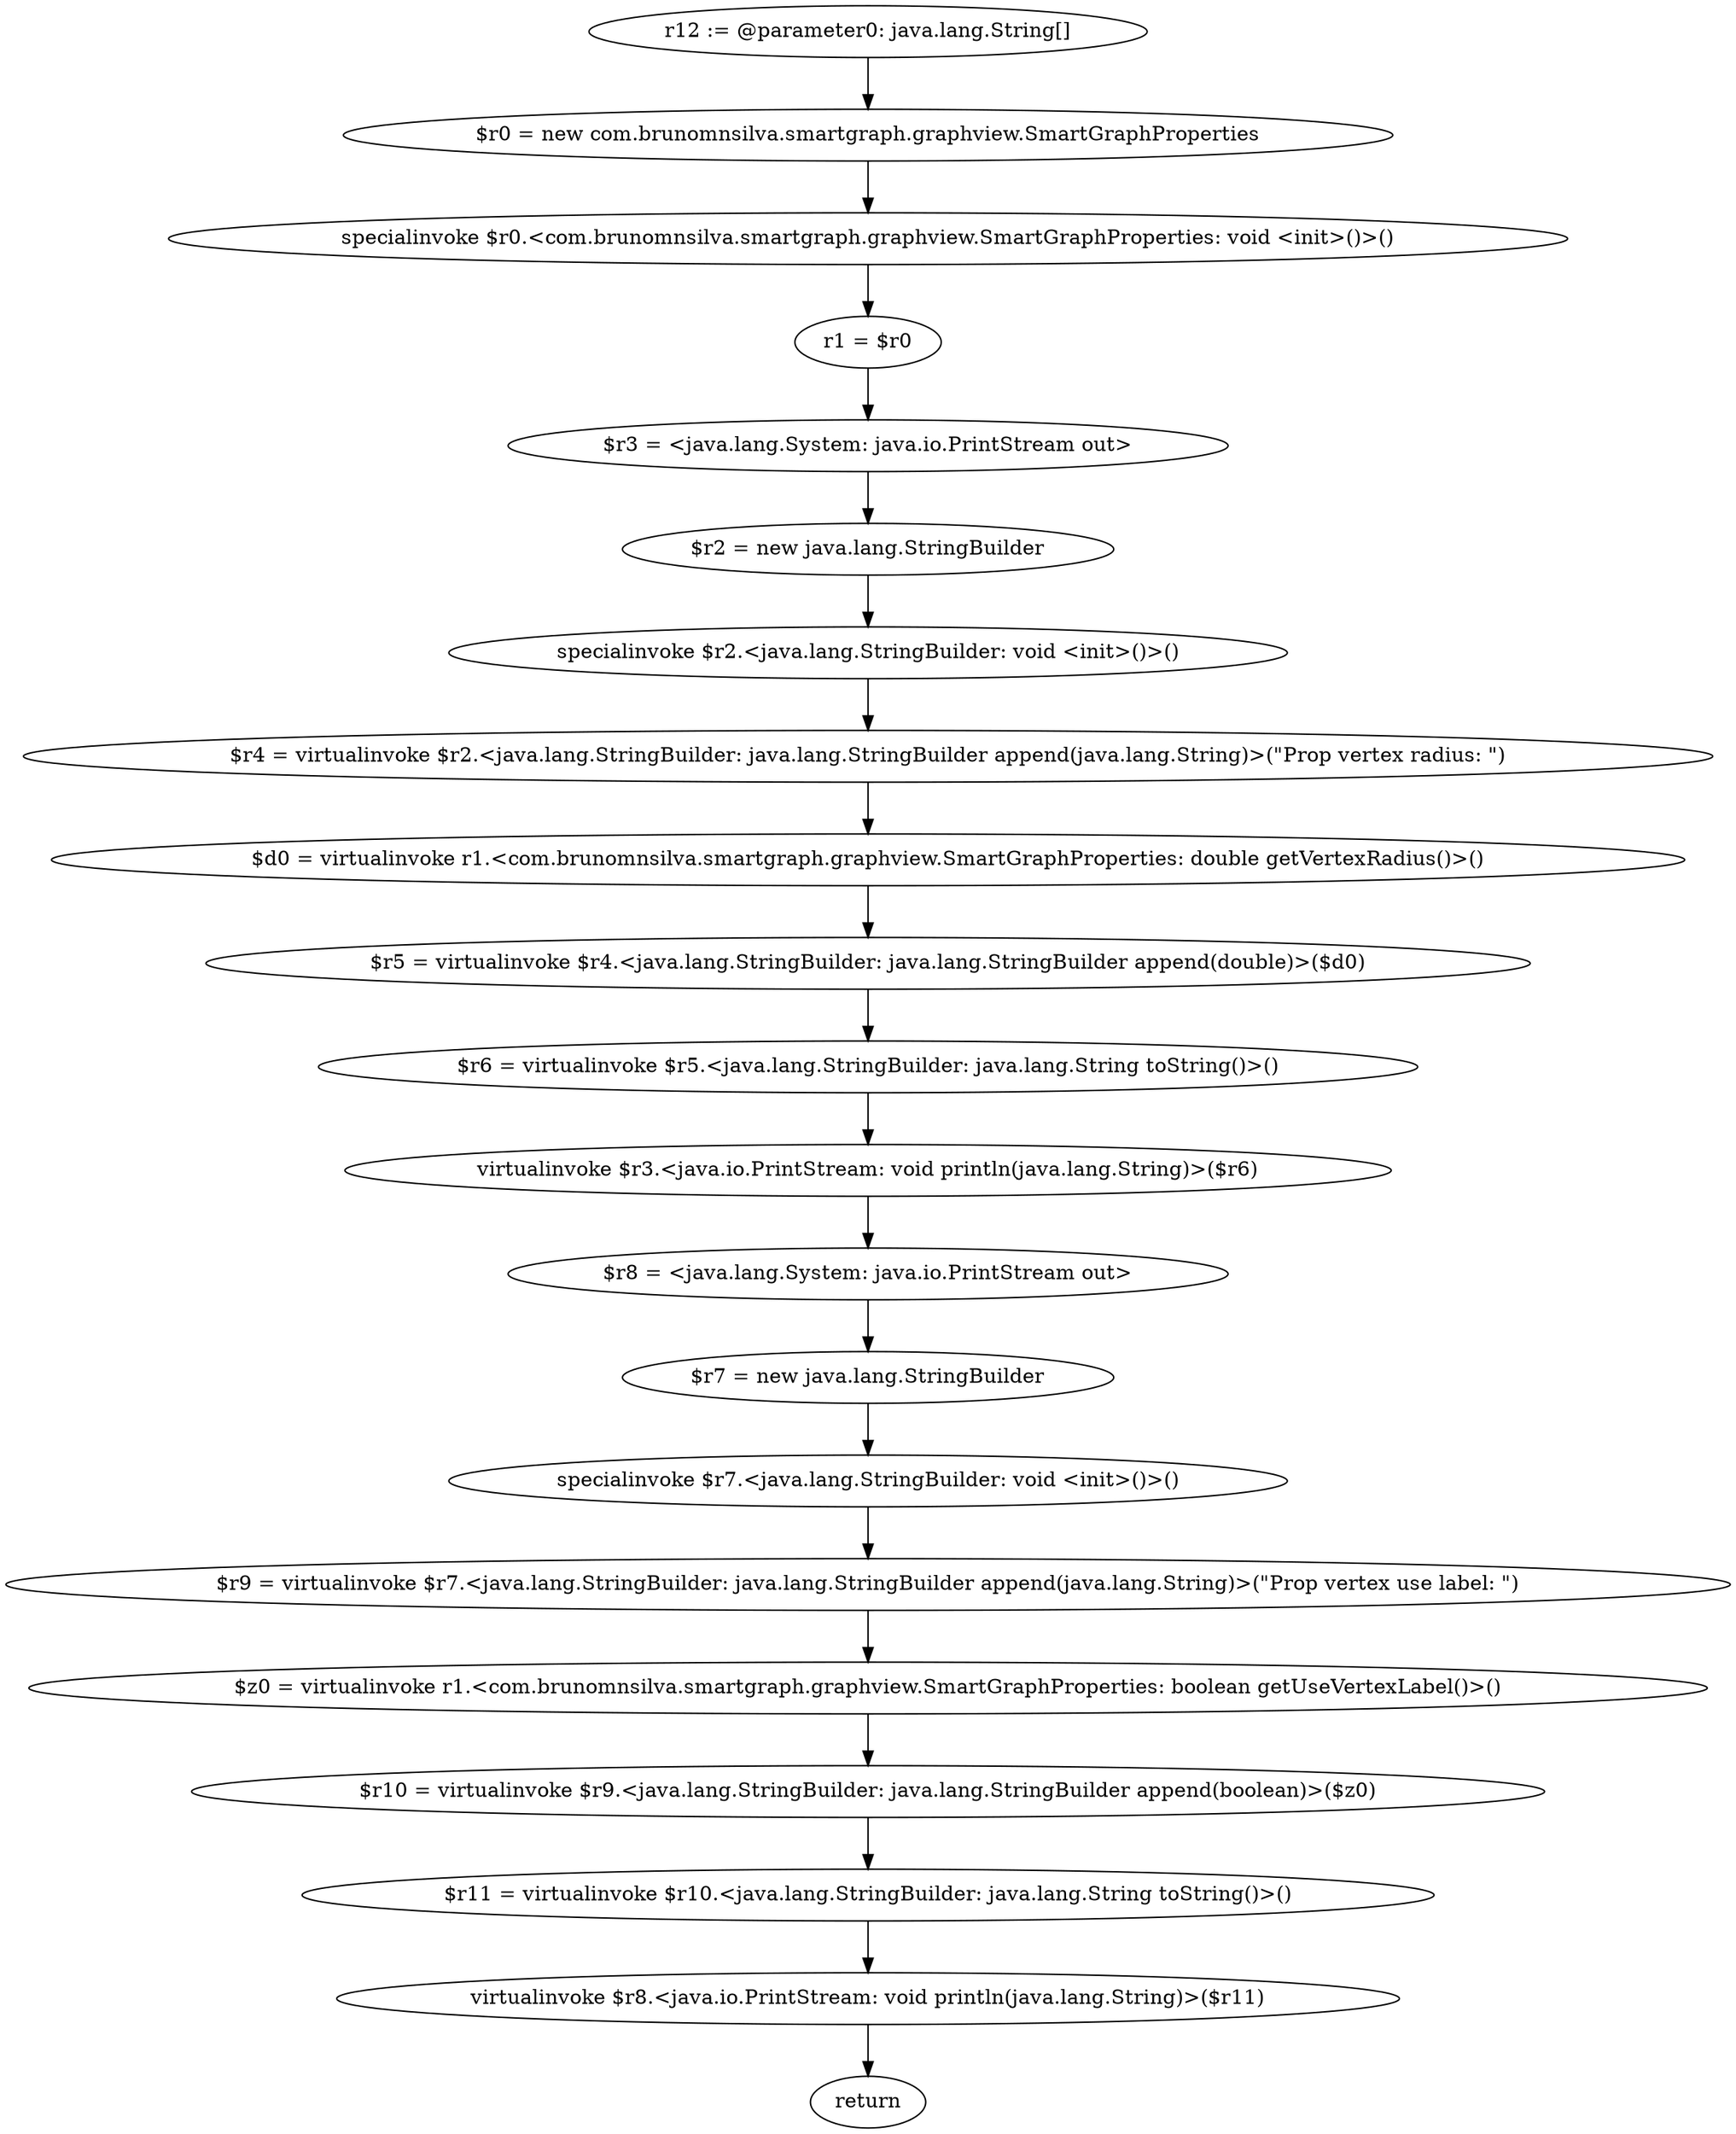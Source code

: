 digraph "unitGraph" {
    "r12 := @parameter0: java.lang.String[]"
    "$r0 = new com.brunomnsilva.smartgraph.graphview.SmartGraphProperties"
    "specialinvoke $r0.<com.brunomnsilva.smartgraph.graphview.SmartGraphProperties: void <init>()>()"
    "r1 = $r0"
    "$r3 = <java.lang.System: java.io.PrintStream out>"
    "$r2 = new java.lang.StringBuilder"
    "specialinvoke $r2.<java.lang.StringBuilder: void <init>()>()"
    "$r4 = virtualinvoke $r2.<java.lang.StringBuilder: java.lang.StringBuilder append(java.lang.String)>(\"Prop vertex radius: \")"
    "$d0 = virtualinvoke r1.<com.brunomnsilva.smartgraph.graphview.SmartGraphProperties: double getVertexRadius()>()"
    "$r5 = virtualinvoke $r4.<java.lang.StringBuilder: java.lang.StringBuilder append(double)>($d0)"
    "$r6 = virtualinvoke $r5.<java.lang.StringBuilder: java.lang.String toString()>()"
    "virtualinvoke $r3.<java.io.PrintStream: void println(java.lang.String)>($r6)"
    "$r8 = <java.lang.System: java.io.PrintStream out>"
    "$r7 = new java.lang.StringBuilder"
    "specialinvoke $r7.<java.lang.StringBuilder: void <init>()>()"
    "$r9 = virtualinvoke $r7.<java.lang.StringBuilder: java.lang.StringBuilder append(java.lang.String)>(\"Prop vertex use label: \")"
    "$z0 = virtualinvoke r1.<com.brunomnsilva.smartgraph.graphview.SmartGraphProperties: boolean getUseVertexLabel()>()"
    "$r10 = virtualinvoke $r9.<java.lang.StringBuilder: java.lang.StringBuilder append(boolean)>($z0)"
    "$r11 = virtualinvoke $r10.<java.lang.StringBuilder: java.lang.String toString()>()"
    "virtualinvoke $r8.<java.io.PrintStream: void println(java.lang.String)>($r11)"
    "return"
    "r12 := @parameter0: java.lang.String[]"->"$r0 = new com.brunomnsilva.smartgraph.graphview.SmartGraphProperties";
    "$r0 = new com.brunomnsilva.smartgraph.graphview.SmartGraphProperties"->"specialinvoke $r0.<com.brunomnsilva.smartgraph.graphview.SmartGraphProperties: void <init>()>()";
    "specialinvoke $r0.<com.brunomnsilva.smartgraph.graphview.SmartGraphProperties: void <init>()>()"->"r1 = $r0";
    "r1 = $r0"->"$r3 = <java.lang.System: java.io.PrintStream out>";
    "$r3 = <java.lang.System: java.io.PrintStream out>"->"$r2 = new java.lang.StringBuilder";
    "$r2 = new java.lang.StringBuilder"->"specialinvoke $r2.<java.lang.StringBuilder: void <init>()>()";
    "specialinvoke $r2.<java.lang.StringBuilder: void <init>()>()"->"$r4 = virtualinvoke $r2.<java.lang.StringBuilder: java.lang.StringBuilder append(java.lang.String)>(\"Prop vertex radius: \")";
    "$r4 = virtualinvoke $r2.<java.lang.StringBuilder: java.lang.StringBuilder append(java.lang.String)>(\"Prop vertex radius: \")"->"$d0 = virtualinvoke r1.<com.brunomnsilva.smartgraph.graphview.SmartGraphProperties: double getVertexRadius()>()";
    "$d0 = virtualinvoke r1.<com.brunomnsilva.smartgraph.graphview.SmartGraphProperties: double getVertexRadius()>()"->"$r5 = virtualinvoke $r4.<java.lang.StringBuilder: java.lang.StringBuilder append(double)>($d0)";
    "$r5 = virtualinvoke $r4.<java.lang.StringBuilder: java.lang.StringBuilder append(double)>($d0)"->"$r6 = virtualinvoke $r5.<java.lang.StringBuilder: java.lang.String toString()>()";
    "$r6 = virtualinvoke $r5.<java.lang.StringBuilder: java.lang.String toString()>()"->"virtualinvoke $r3.<java.io.PrintStream: void println(java.lang.String)>($r6)";
    "virtualinvoke $r3.<java.io.PrintStream: void println(java.lang.String)>($r6)"->"$r8 = <java.lang.System: java.io.PrintStream out>";
    "$r8 = <java.lang.System: java.io.PrintStream out>"->"$r7 = new java.lang.StringBuilder";
    "$r7 = new java.lang.StringBuilder"->"specialinvoke $r7.<java.lang.StringBuilder: void <init>()>()";
    "specialinvoke $r7.<java.lang.StringBuilder: void <init>()>()"->"$r9 = virtualinvoke $r7.<java.lang.StringBuilder: java.lang.StringBuilder append(java.lang.String)>(\"Prop vertex use label: \")";
    "$r9 = virtualinvoke $r7.<java.lang.StringBuilder: java.lang.StringBuilder append(java.lang.String)>(\"Prop vertex use label: \")"->"$z0 = virtualinvoke r1.<com.brunomnsilva.smartgraph.graphview.SmartGraphProperties: boolean getUseVertexLabel()>()";
    "$z0 = virtualinvoke r1.<com.brunomnsilva.smartgraph.graphview.SmartGraphProperties: boolean getUseVertexLabel()>()"->"$r10 = virtualinvoke $r9.<java.lang.StringBuilder: java.lang.StringBuilder append(boolean)>($z0)";
    "$r10 = virtualinvoke $r9.<java.lang.StringBuilder: java.lang.StringBuilder append(boolean)>($z0)"->"$r11 = virtualinvoke $r10.<java.lang.StringBuilder: java.lang.String toString()>()";
    "$r11 = virtualinvoke $r10.<java.lang.StringBuilder: java.lang.String toString()>()"->"virtualinvoke $r8.<java.io.PrintStream: void println(java.lang.String)>($r11)";
    "virtualinvoke $r8.<java.io.PrintStream: void println(java.lang.String)>($r11)"->"return";
}

